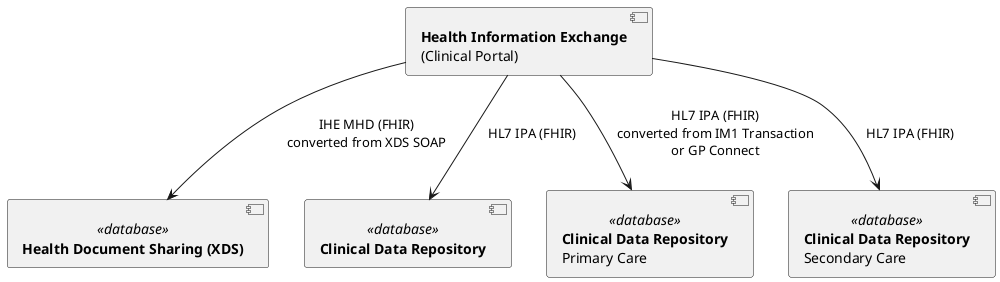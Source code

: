
@startuml

skinparam svgDimensionStyle false

component "**Health Information Exchange**\n(Clinical Portal)" as hie

component "**Health Document Sharing (XDS)**" as xds <<database>>
component "**Clinical Data Repository**" as cdr <<database>>
component "**Clinical Data Repository**\nPrimary Care" as emis <<database>>
component "**Clinical Data Repository**\nSecondary Care" as trust <<database>>

hie --> cdr: HL7 IPA (FHIR)
hie --> trust: HL7 IPA (FHIR)
hie --> xds: IHE MHD (FHIR)\nconverted from XDS SOAP
hie --> emis : HL7 IPA (FHIR)\nconverted from IM1 Transaction\nor GP Connect
@enduml
